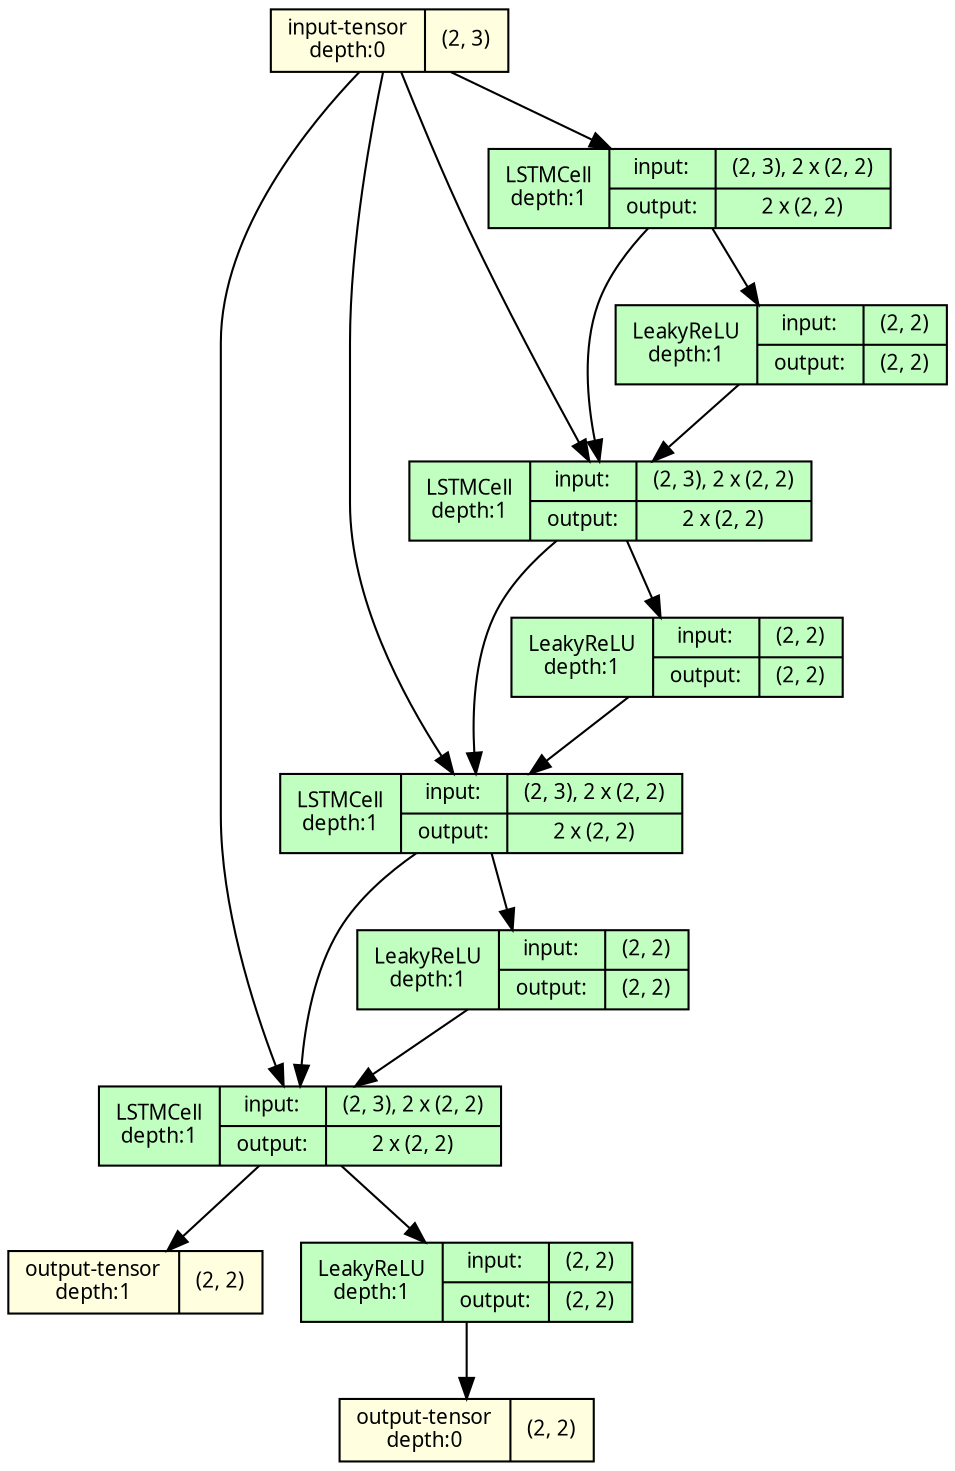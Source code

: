strict digraph RecursiveNet {
	graph [ordering=in size="12.0,12.0"]
	node [align=left fontname="Linux libertine" fontsize=10 height=0.2 ranksep=0.1 shape=record style=filled]
	edge [fontsize=10]
	0 [label="input-tensor&#92;ndepth:0|(2, 3)" fillcolor=lightyellow]
	0 [label="input-tensor&#92;ndepth:0|(2, 3)" fillcolor=lightyellow]
	1 [label="LSTMCell&#92;ndepth:1|{input:|output:}|{(2, 3), 2 x (2, 2)|2 x (2, 2)}" fillcolor=darkseagreen1]
	2 [label="LeakyReLU&#92;ndepth:1|{input:|output:}|{(2, 2)|(2, 2)}" fillcolor=darkseagreen1]
	3 [label="LSTMCell&#92;ndepth:1|{input:|output:}|{(2, 3), 2 x (2, 2)|2 x (2, 2)}" fillcolor=darkseagreen1]
	4 [label="LeakyReLU&#92;ndepth:1|{input:|output:}|{(2, 2)|(2, 2)}" fillcolor=darkseagreen1]
	5 [label="LSTMCell&#92;ndepth:1|{input:|output:}|{(2, 3), 2 x (2, 2)|2 x (2, 2)}" fillcolor=darkseagreen1]
	6 [label="LeakyReLU&#92;ndepth:1|{input:|output:}|{(2, 2)|(2, 2)}" fillcolor=darkseagreen1]
	7 [label="LSTMCell&#92;ndepth:1|{input:|output:}|{(2, 3), 2 x (2, 2)|2 x (2, 2)}" fillcolor=darkseagreen1]
	8 [label="output-tensor&#92;ndepth:1|(2, 2)" fillcolor=lightyellow]
	9 [label="LeakyReLU&#92;ndepth:1|{input:|output:}|{(2, 2)|(2, 2)}" fillcolor=darkseagreen1]
	10 [label="output-tensor&#92;ndepth:0|(2, 2)" fillcolor=lightyellow]
	0 -> 1
	0 -> 3
	0 -> 5
	0 -> 7
	1 -> 2
	1 -> 3
	2 -> 3
	3 -> 4
	3 -> 5
	4 -> 5
	5 -> 6
	5 -> 7
	6 -> 7
	7 -> 9
	7 -> 8
	9 -> 10
}
strict digraph RecursiveNet {
	graph [ordering=in size="12.0,12.0"]
	node [align=left fontname="Linux libertine" fontsize=10 height=0.2 ranksep=0.1 shape=record style=filled]
	edge [fontsize=10]
	0 [label="input-tensor&#92;ndepth:0|(2, 3)" fillcolor=lightyellow]
	0 [label="input-tensor&#92;ndepth:0|(2, 3)" fillcolor=lightyellow]
	1 [label="LSTMCell&#92;ndepth:1|{input:|output:}|{(2, 3), 2 x (2, 2)|2 x (2, 2)}" fillcolor=darkseagreen1]
	2 [label="LeakyReLU&#92;ndepth:1|{input:|output:}|{(2, 2)|(2, 2)}" fillcolor=darkseagreen1]
	3 [label="LSTMCell&#92;ndepth:1|{input:|output:}|{(2, 3), 2 x (2, 2)|2 x (2, 2)}" fillcolor=darkseagreen1]
	4 [label="LeakyReLU&#92;ndepth:1|{input:|output:}|{(2, 2)|(2, 2)}" fillcolor=darkseagreen1]
	5 [label="LSTMCell&#92;ndepth:1|{input:|output:}|{(2, 3), 2 x (2, 2)|2 x (2, 2)}" fillcolor=darkseagreen1]
	6 [label="LeakyReLU&#92;ndepth:1|{input:|output:}|{(2, 2)|(2, 2)}" fillcolor=darkseagreen1]
	7 [label="LSTMCell&#92;ndepth:1|{input:|output:}|{(2, 3), 2 x (2, 2)|2 x (2, 2)}" fillcolor=darkseagreen1]
	8 [label="output-tensor&#92;ndepth:1|(2, 2)" fillcolor=lightyellow]
	9 [label="LeakyReLU&#92;ndepth:1|{input:|output:}|{(2, 2)|(2, 2)}" fillcolor=darkseagreen1]
	10 [label="output-tensor&#92;ndepth:0|(2, 2)" fillcolor=lightyellow]
	0 -> 1
	0 -> 3
	0 -> 5
	0 -> 7
	1 -> 2
	1 -> 3
	2 -> 3
	3 -> 4
	3 -> 5
	4 -> 5
	5 -> 6
	5 -> 7
	6 -> 7
	7 -> 9
	7 -> 8
	9 -> 10
}
